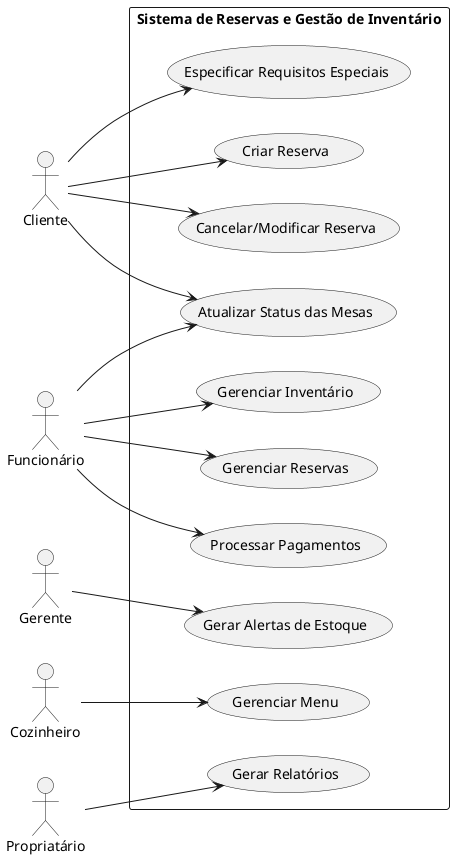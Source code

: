 @startuml
left to right direction
actor "Cliente" as CL
actor "Funcionário" as FU
actor "Gerente" as GE
actor "Cozinheiro" as CO
actor "Propriatário" as PR

rectangle "Sistema de Reservas e Gestão de Inventário" {
  usecase "Criar Reserva" as UC1
  usecase "Gerenciar Reservas" as UC2
  usecase "Atualizar Status das Mesas" as UC3
  usecase "Gerenciar Inventário" as UC4
  usecase "Gerar Alertas de Estoque" as UC5
  usecase "Gerenciar Menu" as UC6
  usecase "Cancelar/Modificar Reserva" as UC7
  usecase "Gerar Relatórios" as UC8
  usecase "Especificar Requisitos Especiais" as UC9
  usecase "Processar Pagamentos" as UC10
}

CL --> UC1
CL --> UC7
CL --> UC9
CL --> UC3
FU --> UC2
FU --> UC3
FU --> UC10
FU --> UC4
GE --> UC5
PR --> UC8
CO --> UC6
@enduml